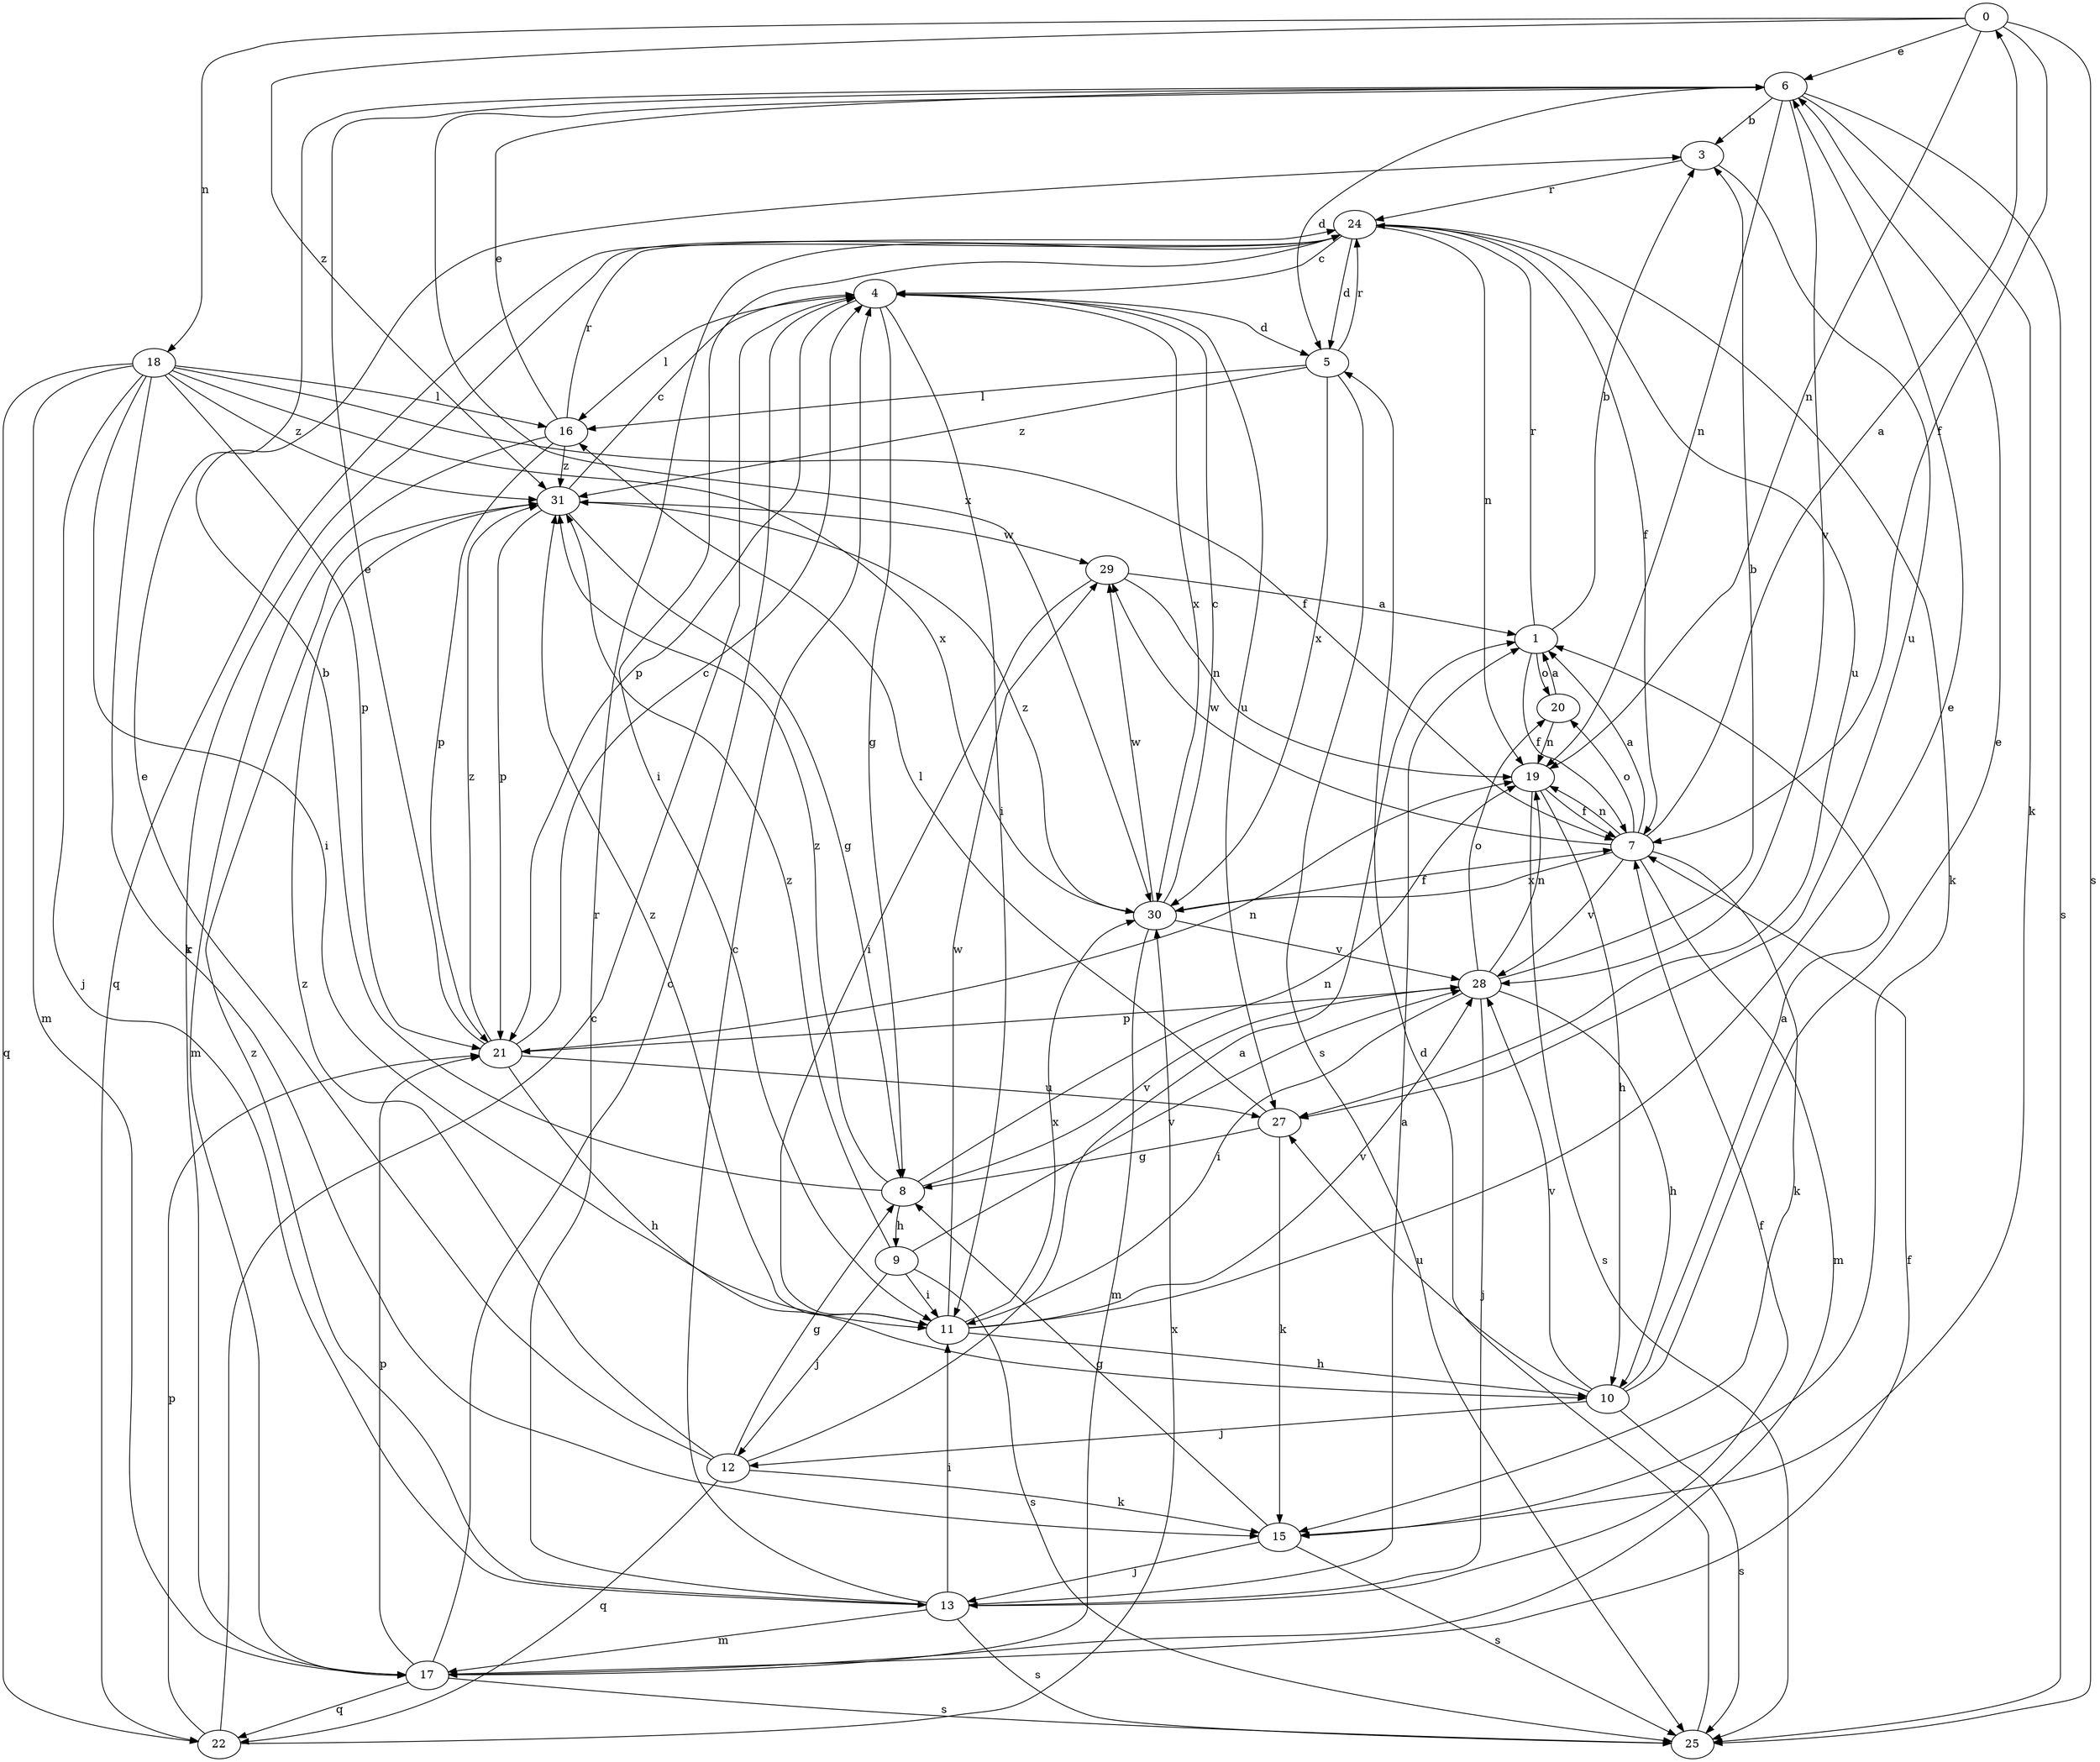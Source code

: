 strict digraph  {
0;
1;
3;
4;
5;
6;
7;
8;
9;
10;
11;
12;
13;
15;
16;
17;
18;
19;
20;
21;
22;
24;
25;
27;
28;
29;
30;
31;
0 -> 6  [label=e];
0 -> 7  [label=f];
0 -> 18  [label=n];
0 -> 19  [label=n];
0 -> 25  [label=s];
0 -> 31  [label=z];
1 -> 3  [label=b];
1 -> 7  [label=f];
1 -> 20  [label=o];
1 -> 24  [label=r];
3 -> 24  [label=r];
3 -> 27  [label=u];
4 -> 5  [label=d];
4 -> 8  [label=g];
4 -> 11  [label=i];
4 -> 16  [label=l];
4 -> 21  [label=p];
4 -> 27  [label=u];
4 -> 30  [label=x];
5 -> 16  [label=l];
5 -> 24  [label=r];
5 -> 25  [label=s];
5 -> 30  [label=x];
5 -> 31  [label=z];
6 -> 3  [label=b];
6 -> 5  [label=d];
6 -> 15  [label=k];
6 -> 19  [label=n];
6 -> 25  [label=s];
6 -> 28  [label=v];
6 -> 30  [label=x];
7 -> 0  [label=a];
7 -> 1  [label=a];
7 -> 15  [label=k];
7 -> 17  [label=m];
7 -> 19  [label=n];
7 -> 20  [label=o];
7 -> 28  [label=v];
7 -> 29  [label=w];
7 -> 30  [label=x];
8 -> 3  [label=b];
8 -> 9  [label=h];
8 -> 19  [label=n];
8 -> 28  [label=v];
8 -> 31  [label=z];
9 -> 11  [label=i];
9 -> 12  [label=j];
9 -> 25  [label=s];
9 -> 28  [label=v];
9 -> 31  [label=z];
10 -> 1  [label=a];
10 -> 6  [label=e];
10 -> 12  [label=j];
10 -> 25  [label=s];
10 -> 27  [label=u];
10 -> 28  [label=v];
11 -> 6  [label=e];
11 -> 10  [label=h];
11 -> 28  [label=v];
11 -> 29  [label=w];
11 -> 30  [label=x];
11 -> 31  [label=z];
12 -> 1  [label=a];
12 -> 6  [label=e];
12 -> 8  [label=g];
12 -> 15  [label=k];
12 -> 22  [label=q];
12 -> 31  [label=z];
13 -> 1  [label=a];
13 -> 4  [label=c];
13 -> 7  [label=f];
13 -> 11  [label=i];
13 -> 17  [label=m];
13 -> 24  [label=r];
13 -> 25  [label=s];
13 -> 31  [label=z];
15 -> 8  [label=g];
15 -> 13  [label=j];
15 -> 25  [label=s];
16 -> 6  [label=e];
16 -> 17  [label=m];
16 -> 21  [label=p];
16 -> 24  [label=r];
16 -> 31  [label=z];
17 -> 4  [label=c];
17 -> 7  [label=f];
17 -> 21  [label=p];
17 -> 22  [label=q];
17 -> 24  [label=r];
17 -> 25  [label=s];
18 -> 7  [label=f];
18 -> 11  [label=i];
18 -> 13  [label=j];
18 -> 15  [label=k];
18 -> 16  [label=l];
18 -> 17  [label=m];
18 -> 21  [label=p];
18 -> 22  [label=q];
18 -> 30  [label=x];
18 -> 31  [label=z];
19 -> 7  [label=f];
19 -> 10  [label=h];
19 -> 25  [label=s];
20 -> 1  [label=a];
20 -> 19  [label=n];
21 -> 4  [label=c];
21 -> 6  [label=e];
21 -> 10  [label=h];
21 -> 19  [label=n];
21 -> 27  [label=u];
21 -> 31  [label=z];
22 -> 4  [label=c];
22 -> 21  [label=p];
22 -> 30  [label=x];
24 -> 4  [label=c];
24 -> 5  [label=d];
24 -> 7  [label=f];
24 -> 11  [label=i];
24 -> 15  [label=k];
24 -> 19  [label=n];
24 -> 22  [label=q];
24 -> 27  [label=u];
25 -> 5  [label=d];
27 -> 8  [label=g];
27 -> 15  [label=k];
27 -> 16  [label=l];
28 -> 3  [label=b];
28 -> 10  [label=h];
28 -> 11  [label=i];
28 -> 13  [label=j];
28 -> 19  [label=n];
28 -> 20  [label=o];
28 -> 21  [label=p];
29 -> 1  [label=a];
29 -> 11  [label=i];
29 -> 19  [label=n];
30 -> 4  [label=c];
30 -> 7  [label=f];
30 -> 17  [label=m];
30 -> 28  [label=v];
30 -> 29  [label=w];
30 -> 31  [label=z];
31 -> 4  [label=c];
31 -> 8  [label=g];
31 -> 21  [label=p];
31 -> 29  [label=w];
}
